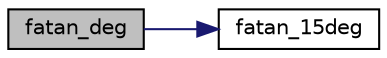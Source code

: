 digraph "fatan_deg"
{
  edge [fontname="Helvetica",fontsize="10",labelfontname="Helvetica",labelfontsize="10"];
  node [fontname="Helvetica",fontsize="10",shape=record];
  rankdir="LR";
  Node76 [label="fatan_deg",height=0.2,width=0.4,color="black", fillcolor="grey75", style="filled", fontcolor="black"];
  Node76 -> Node77 [color="midnightblue",fontsize="10",style="solid",fontname="Helvetica"];
  Node77 [label="fatan_15deg",height=0.2,width=0.4,color="black", fillcolor="white", style="filled",URL="$approximations_8c.html#aab17a1fee362e4247f1636fb8fa984a3"];
}
